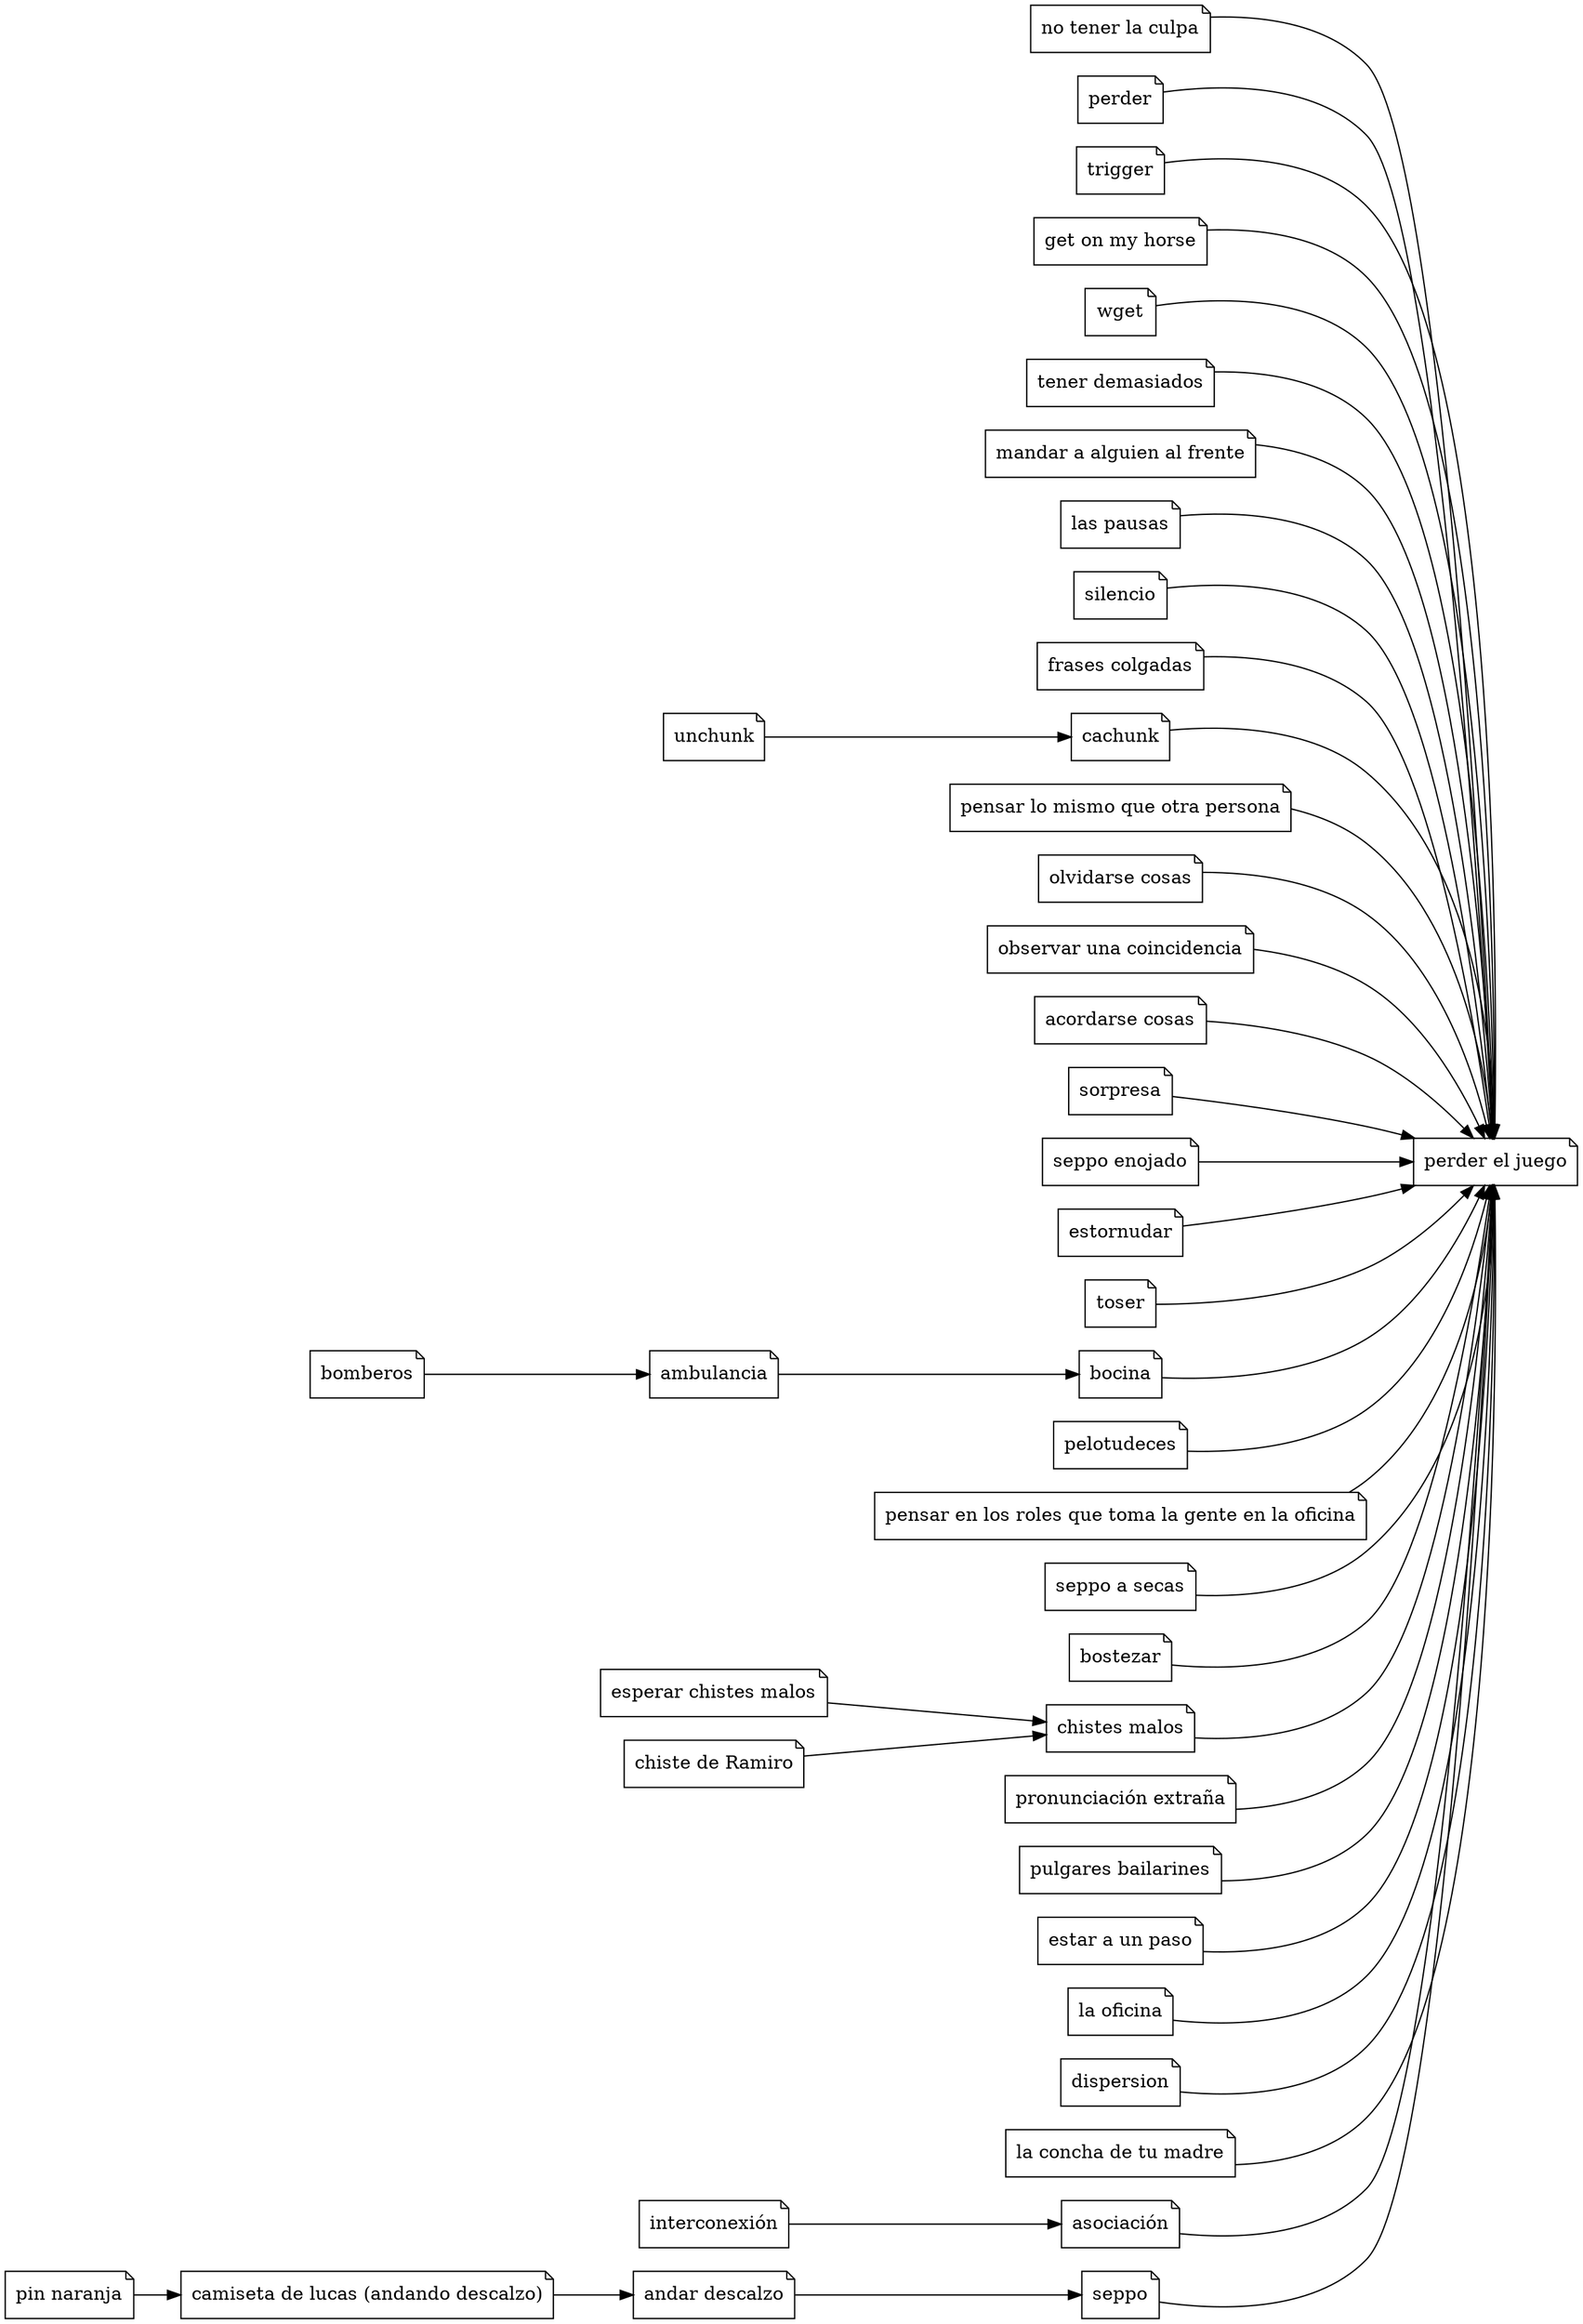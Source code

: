 digraph
{
	rankdir="LR";
	node [shape="note"];

	pej [label="perder el juego"];
	"no tener la culpa";
	"perder";
	"trigger";
	"get on my horse";
	"wget";
	"tener demasiados";
	"mandar a alguien al frente";
	"las pausas";
	"silencio";
	"frases colgadas";
	"cachunk";
	"pensar lo mismo que otra persona";
	"olvidarse cosas";
	"observar una coincidencia";
	"acordarse cosas";
	"sorpresa";
	"seppo enojado";
	"estornudar";
	"toser";
	"bocina";
	"pelotudeces";
	roles [label="pensar en los roles que toma la gente en la oficina"];
	"seppo a secas";
	"bostezar";
	"chistes malos";
	pe [label="pronunciación extraña"];
	"pulgares bailarines";
	"estar a un paso";
	"la oficina";
	"dispersion";
	"ambulancia";
	"esperar chistes malos";
	"chiste de Ramiro";
	"unchunk";
	"andar descalzo";
	"pin naranja"; 
	camiseta [label="camiseta de lucas (andando descalzo)"];
  lcdtm [label="la concha de tu madre"];
	bomberos;
	int [label="interconexión"];
	asoc [label="asociación"];

	"perder"                           -> pej;
	"no tener la culpa"                -> pej;
	"trigger"                          -> pej;
	"get on my horse"                  -> pej;
	"wget"                             -> pej;
	"tener demasiados"                 -> pej;
	"mandar a alguien al frente"       -> pej;
	"las pausas"                       -> pej;
	"silencio"                         -> pej;
	"frases colgadas"                  -> pej;
	"cachunk"                          -> pej;
	"pensar lo mismo que otra persona" -> pej;
	"olvidarse cosas"                  -> pej;
	"observar una coincidencia"        -> pej;
	"acordarse cosas"                  -> pej;
	"sorpresa"                         -> pej;
	"seppo enojado"                    -> pej;
	"estornudar"                       -> pej;
	"toser"                            -> pej;
	"bocina"                           -> pej;
	"pelotudeces"                      -> pej;
	roles -> pej;
	"seppo a secas"                    -> pej;
	"bostezar"                         -> pej;
	"chistes malos"                    -> pej;
	pe                                 -> pej;
	"pulgares bailarines"              -> pej;
	"estar a un paso"                  -> pej;
	"la oficina"                       -> pej;
	"dispersion"                       -> pej;
	"seppo"                            -> pej;
	lcdtm                              -> pej;
	asoc                               -> pej;

	bomberos -> "ambulancia" -> "bocina";
	"esperar chistes malos" -> "chistes malos";
	"chiste de Ramiro" -> "chistes malos";
	"unchunk" -> "cachunk";
	"andar descalzo" -> "seppo";
	"pin naranja" -> camiseta -> "andar descalzo";
	int -> asoc;
}
